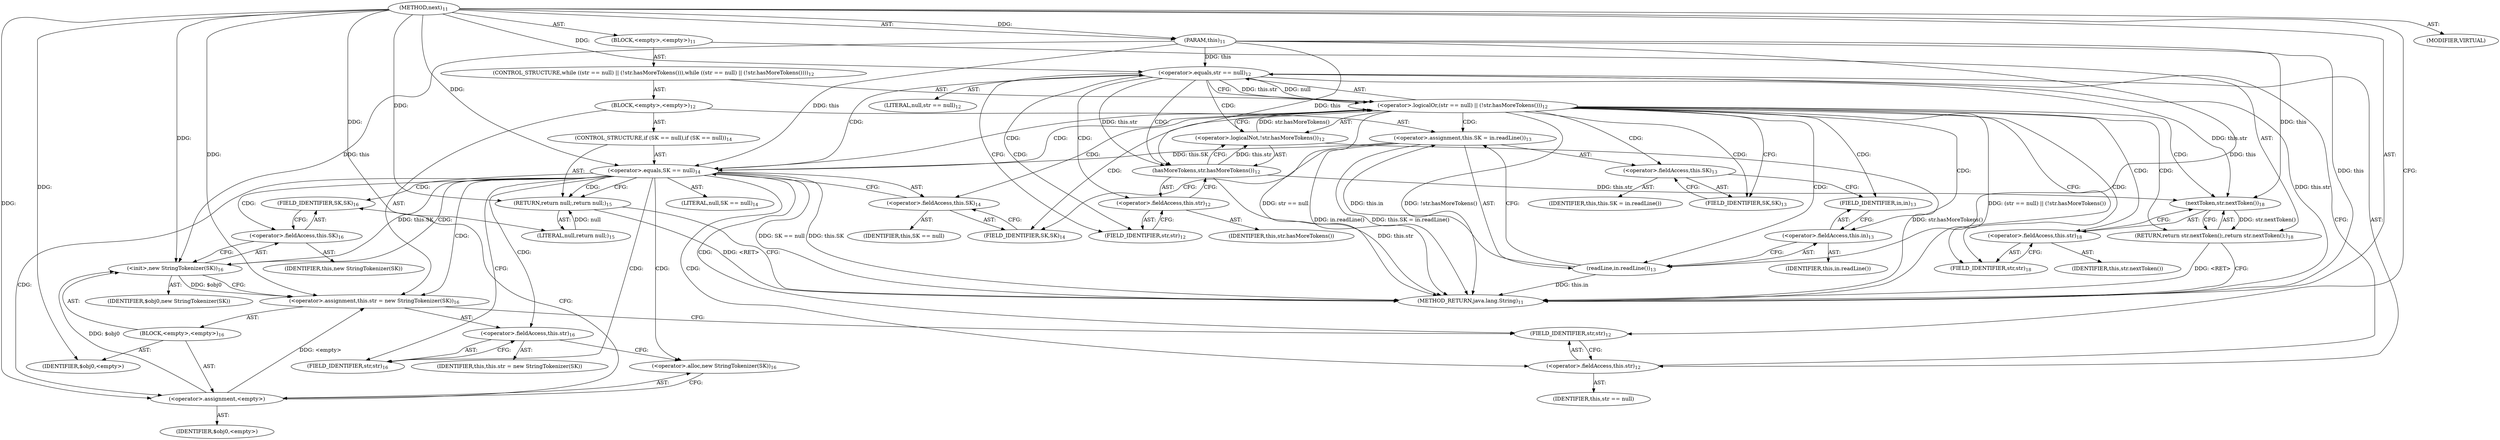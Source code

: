 digraph "next" {  
"29" [label = <(METHOD,next)<SUB>11</SUB>> ]
"30" [label = <(PARAM,this)<SUB>11</SUB>> ]
"31" [label = <(BLOCK,&lt;empty&gt;,&lt;empty&gt;)<SUB>11</SUB>> ]
"32" [label = <(CONTROL_STRUCTURE,while ((str == null) || (!str.hasMoreTokens())),while ((str == null) || (!str.hasMoreTokens())))<SUB>12</SUB>> ]
"33" [label = <(&lt;operator&gt;.logicalOr,(str == null) || (!str.hasMoreTokens()))<SUB>12</SUB>> ]
"34" [label = <(&lt;operator&gt;.equals,str == null)<SUB>12</SUB>> ]
"35" [label = <(&lt;operator&gt;.fieldAccess,this.str)<SUB>12</SUB>> ]
"36" [label = <(IDENTIFIER,this,str == null)> ]
"37" [label = <(FIELD_IDENTIFIER,str,str)<SUB>12</SUB>> ]
"38" [label = <(LITERAL,null,str == null)<SUB>12</SUB>> ]
"39" [label = <(&lt;operator&gt;.logicalNot,!str.hasMoreTokens())<SUB>12</SUB>> ]
"40" [label = <(hasMoreTokens,str.hasMoreTokens())<SUB>12</SUB>> ]
"41" [label = <(&lt;operator&gt;.fieldAccess,this.str)<SUB>12</SUB>> ]
"42" [label = <(IDENTIFIER,this,str.hasMoreTokens())> ]
"43" [label = <(FIELD_IDENTIFIER,str,str)<SUB>12</SUB>> ]
"44" [label = <(BLOCK,&lt;empty&gt;,&lt;empty&gt;)<SUB>12</SUB>> ]
"45" [label = <(&lt;operator&gt;.assignment,this.SK = in.readLine())<SUB>13</SUB>> ]
"46" [label = <(&lt;operator&gt;.fieldAccess,this.SK)<SUB>13</SUB>> ]
"47" [label = <(IDENTIFIER,this,this.SK = in.readLine())> ]
"48" [label = <(FIELD_IDENTIFIER,SK,SK)<SUB>13</SUB>> ]
"49" [label = <(readLine,in.readLine())<SUB>13</SUB>> ]
"50" [label = <(&lt;operator&gt;.fieldAccess,this.in)<SUB>13</SUB>> ]
"51" [label = <(IDENTIFIER,this,in.readLine())> ]
"52" [label = <(FIELD_IDENTIFIER,in,in)<SUB>13</SUB>> ]
"53" [label = <(CONTROL_STRUCTURE,if (SK == null),if (SK == null))<SUB>14</SUB>> ]
"54" [label = <(&lt;operator&gt;.equals,SK == null)<SUB>14</SUB>> ]
"55" [label = <(&lt;operator&gt;.fieldAccess,this.SK)<SUB>14</SUB>> ]
"56" [label = <(IDENTIFIER,this,SK == null)> ]
"57" [label = <(FIELD_IDENTIFIER,SK,SK)<SUB>14</SUB>> ]
"58" [label = <(LITERAL,null,SK == null)<SUB>14</SUB>> ]
"59" [label = <(RETURN,return null;,return null;)<SUB>15</SUB>> ]
"60" [label = <(LITERAL,null,return null;)<SUB>15</SUB>> ]
"61" [label = <(&lt;operator&gt;.assignment,this.str = new StringTokenizer(SK))<SUB>16</SUB>> ]
"62" [label = <(&lt;operator&gt;.fieldAccess,this.str)<SUB>16</SUB>> ]
"63" [label = <(IDENTIFIER,this,this.str = new StringTokenizer(SK))> ]
"64" [label = <(FIELD_IDENTIFIER,str,str)<SUB>16</SUB>> ]
"65" [label = <(BLOCK,&lt;empty&gt;,&lt;empty&gt;)<SUB>16</SUB>> ]
"66" [label = <(&lt;operator&gt;.assignment,&lt;empty&gt;)> ]
"67" [label = <(IDENTIFIER,$obj0,&lt;empty&gt;)> ]
"68" [label = <(&lt;operator&gt;.alloc,new StringTokenizer(SK))<SUB>16</SUB>> ]
"69" [label = <(&lt;init&gt;,new StringTokenizer(SK))<SUB>16</SUB>> ]
"70" [label = <(IDENTIFIER,$obj0,new StringTokenizer(SK))> ]
"71" [label = <(&lt;operator&gt;.fieldAccess,this.SK)<SUB>16</SUB>> ]
"72" [label = <(IDENTIFIER,this,new StringTokenizer(SK))> ]
"73" [label = <(FIELD_IDENTIFIER,SK,SK)<SUB>16</SUB>> ]
"74" [label = <(IDENTIFIER,$obj0,&lt;empty&gt;)> ]
"75" [label = <(RETURN,return str.nextToken();,return str.nextToken();)<SUB>18</SUB>> ]
"76" [label = <(nextToken,str.nextToken())<SUB>18</SUB>> ]
"77" [label = <(&lt;operator&gt;.fieldAccess,this.str)<SUB>18</SUB>> ]
"78" [label = <(IDENTIFIER,this,str.nextToken())> ]
"79" [label = <(FIELD_IDENTIFIER,str,str)<SUB>18</SUB>> ]
"80" [label = <(MODIFIER,VIRTUAL)> ]
"81" [label = <(METHOD_RETURN,java.lang.String)<SUB>11</SUB>> ]
  "29" -> "30"  [ label = "AST: "] 
  "29" -> "31"  [ label = "AST: "] 
  "29" -> "80"  [ label = "AST: "] 
  "29" -> "81"  [ label = "AST: "] 
  "31" -> "32"  [ label = "AST: "] 
  "31" -> "75"  [ label = "AST: "] 
  "32" -> "33"  [ label = "AST: "] 
  "32" -> "44"  [ label = "AST: "] 
  "33" -> "34"  [ label = "AST: "] 
  "33" -> "39"  [ label = "AST: "] 
  "34" -> "35"  [ label = "AST: "] 
  "34" -> "38"  [ label = "AST: "] 
  "35" -> "36"  [ label = "AST: "] 
  "35" -> "37"  [ label = "AST: "] 
  "39" -> "40"  [ label = "AST: "] 
  "40" -> "41"  [ label = "AST: "] 
  "41" -> "42"  [ label = "AST: "] 
  "41" -> "43"  [ label = "AST: "] 
  "44" -> "45"  [ label = "AST: "] 
  "44" -> "53"  [ label = "AST: "] 
  "44" -> "61"  [ label = "AST: "] 
  "45" -> "46"  [ label = "AST: "] 
  "45" -> "49"  [ label = "AST: "] 
  "46" -> "47"  [ label = "AST: "] 
  "46" -> "48"  [ label = "AST: "] 
  "49" -> "50"  [ label = "AST: "] 
  "50" -> "51"  [ label = "AST: "] 
  "50" -> "52"  [ label = "AST: "] 
  "53" -> "54"  [ label = "AST: "] 
  "53" -> "59"  [ label = "AST: "] 
  "54" -> "55"  [ label = "AST: "] 
  "54" -> "58"  [ label = "AST: "] 
  "55" -> "56"  [ label = "AST: "] 
  "55" -> "57"  [ label = "AST: "] 
  "59" -> "60"  [ label = "AST: "] 
  "61" -> "62"  [ label = "AST: "] 
  "61" -> "65"  [ label = "AST: "] 
  "62" -> "63"  [ label = "AST: "] 
  "62" -> "64"  [ label = "AST: "] 
  "65" -> "66"  [ label = "AST: "] 
  "65" -> "69"  [ label = "AST: "] 
  "65" -> "74"  [ label = "AST: "] 
  "66" -> "67"  [ label = "AST: "] 
  "66" -> "68"  [ label = "AST: "] 
  "69" -> "70"  [ label = "AST: "] 
  "69" -> "71"  [ label = "AST: "] 
  "71" -> "72"  [ label = "AST: "] 
  "71" -> "73"  [ label = "AST: "] 
  "75" -> "76"  [ label = "AST: "] 
  "76" -> "77"  [ label = "AST: "] 
  "77" -> "78"  [ label = "AST: "] 
  "77" -> "79"  [ label = "AST: "] 
  "75" -> "81"  [ label = "CFG: "] 
  "33" -> "48"  [ label = "CFG: "] 
  "33" -> "79"  [ label = "CFG: "] 
  "76" -> "75"  [ label = "CFG: "] 
  "34" -> "33"  [ label = "CFG: "] 
  "34" -> "43"  [ label = "CFG: "] 
  "39" -> "33"  [ label = "CFG: "] 
  "45" -> "57"  [ label = "CFG: "] 
  "61" -> "37"  [ label = "CFG: "] 
  "77" -> "76"  [ label = "CFG: "] 
  "35" -> "34"  [ label = "CFG: "] 
  "40" -> "39"  [ label = "CFG: "] 
  "46" -> "52"  [ label = "CFG: "] 
  "49" -> "45"  [ label = "CFG: "] 
  "54" -> "59"  [ label = "CFG: "] 
  "54" -> "64"  [ label = "CFG: "] 
  "59" -> "81"  [ label = "CFG: "] 
  "62" -> "68"  [ label = "CFG: "] 
  "79" -> "77"  [ label = "CFG: "] 
  "37" -> "35"  [ label = "CFG: "] 
  "41" -> "40"  [ label = "CFG: "] 
  "48" -> "46"  [ label = "CFG: "] 
  "50" -> "49"  [ label = "CFG: "] 
  "55" -> "54"  [ label = "CFG: "] 
  "64" -> "62"  [ label = "CFG: "] 
  "66" -> "73"  [ label = "CFG: "] 
  "69" -> "61"  [ label = "CFG: "] 
  "43" -> "41"  [ label = "CFG: "] 
  "52" -> "50"  [ label = "CFG: "] 
  "57" -> "55"  [ label = "CFG: "] 
  "68" -> "66"  [ label = "CFG: "] 
  "71" -> "69"  [ label = "CFG: "] 
  "73" -> "71"  [ label = "CFG: "] 
  "29" -> "37"  [ label = "CFG: "] 
  "75" -> "81"  [ label = "DDG: &lt;RET&gt;"] 
  "59" -> "81"  [ label = "DDG: &lt;RET&gt;"] 
  "30" -> "81"  [ label = "DDG: this"] 
  "34" -> "81"  [ label = "DDG: this.str"] 
  "33" -> "81"  [ label = "DDG: str == null"] 
  "40" -> "81"  [ label = "DDG: this.str"] 
  "39" -> "81"  [ label = "DDG: str.hasMoreTokens()"] 
  "33" -> "81"  [ label = "DDG: !str.hasMoreTokens()"] 
  "33" -> "81"  [ label = "DDG: (str == null) || (!str.hasMoreTokens())"] 
  "49" -> "81"  [ label = "DDG: this.in"] 
  "45" -> "81"  [ label = "DDG: in.readLine()"] 
  "45" -> "81"  [ label = "DDG: this.SK = in.readLine()"] 
  "54" -> "81"  [ label = "DDG: this.SK"] 
  "54" -> "81"  [ label = "DDG: SK == null"] 
  "29" -> "30"  [ label = "DDG: "] 
  "76" -> "75"  [ label = "DDG: str.nextToken()"] 
  "34" -> "33"  [ label = "DDG: this.str"] 
  "34" -> "33"  [ label = "DDG: null"] 
  "39" -> "33"  [ label = "DDG: str.hasMoreTokens()"] 
  "49" -> "45"  [ label = "DDG: this.in"] 
  "66" -> "61"  [ label = "DDG: &lt;empty&gt;"] 
  "69" -> "61"  [ label = "DDG: $obj0"] 
  "29" -> "61"  [ label = "DDG: "] 
  "30" -> "76"  [ label = "DDG: this"] 
  "34" -> "76"  [ label = "DDG: this.str"] 
  "40" -> "76"  [ label = "DDG: this.str"] 
  "30" -> "34"  [ label = "DDG: this"] 
  "29" -> "34"  [ label = "DDG: "] 
  "40" -> "39"  [ label = "DDG: this.str"] 
  "60" -> "59"  [ label = "DDG: null"] 
  "29" -> "59"  [ label = "DDG: "] 
  "30" -> "40"  [ label = "DDG: this"] 
  "34" -> "40"  [ label = "DDG: this.str"] 
  "30" -> "49"  [ label = "DDG: this"] 
  "30" -> "54"  [ label = "DDG: this"] 
  "45" -> "54"  [ label = "DDG: this.SK"] 
  "29" -> "54"  [ label = "DDG: "] 
  "29" -> "60"  [ label = "DDG: "] 
  "29" -> "66"  [ label = "DDG: "] 
  "29" -> "74"  [ label = "DDG: "] 
  "66" -> "69"  [ label = "DDG: $obj0"] 
  "29" -> "69"  [ label = "DDG: "] 
  "30" -> "69"  [ label = "DDG: this"] 
  "54" -> "69"  [ label = "DDG: this.SK"] 
  "33" -> "48"  [ label = "CDG: "] 
  "33" -> "49"  [ label = "CDG: "] 
  "33" -> "77"  [ label = "CDG: "] 
  "33" -> "57"  [ label = "CDG: "] 
  "33" -> "75"  [ label = "CDG: "] 
  "33" -> "52"  [ label = "CDG: "] 
  "33" -> "46"  [ label = "CDG: "] 
  "33" -> "45"  [ label = "CDG: "] 
  "33" -> "76"  [ label = "CDG: "] 
  "33" -> "50"  [ label = "CDG: "] 
  "33" -> "55"  [ label = "CDG: "] 
  "33" -> "54"  [ label = "CDG: "] 
  "33" -> "79"  [ label = "CDG: "] 
  "34" -> "41"  [ label = "CDG: "] 
  "34" -> "40"  [ label = "CDG: "] 
  "34" -> "39"  [ label = "CDG: "] 
  "34" -> "43"  [ label = "CDG: "] 
  "54" -> "34"  [ label = "CDG: "] 
  "54" -> "68"  [ label = "CDG: "] 
  "54" -> "33"  [ label = "CDG: "] 
  "54" -> "73"  [ label = "CDG: "] 
  "54" -> "61"  [ label = "CDG: "] 
  "54" -> "64"  [ label = "CDG: "] 
  "54" -> "66"  [ label = "CDG: "] 
  "54" -> "71"  [ label = "CDG: "] 
  "54" -> "37"  [ label = "CDG: "] 
  "54" -> "69"  [ label = "CDG: "] 
  "54" -> "59"  [ label = "CDG: "] 
  "54" -> "35"  [ label = "CDG: "] 
  "54" -> "62"  [ label = "CDG: "] 
}

